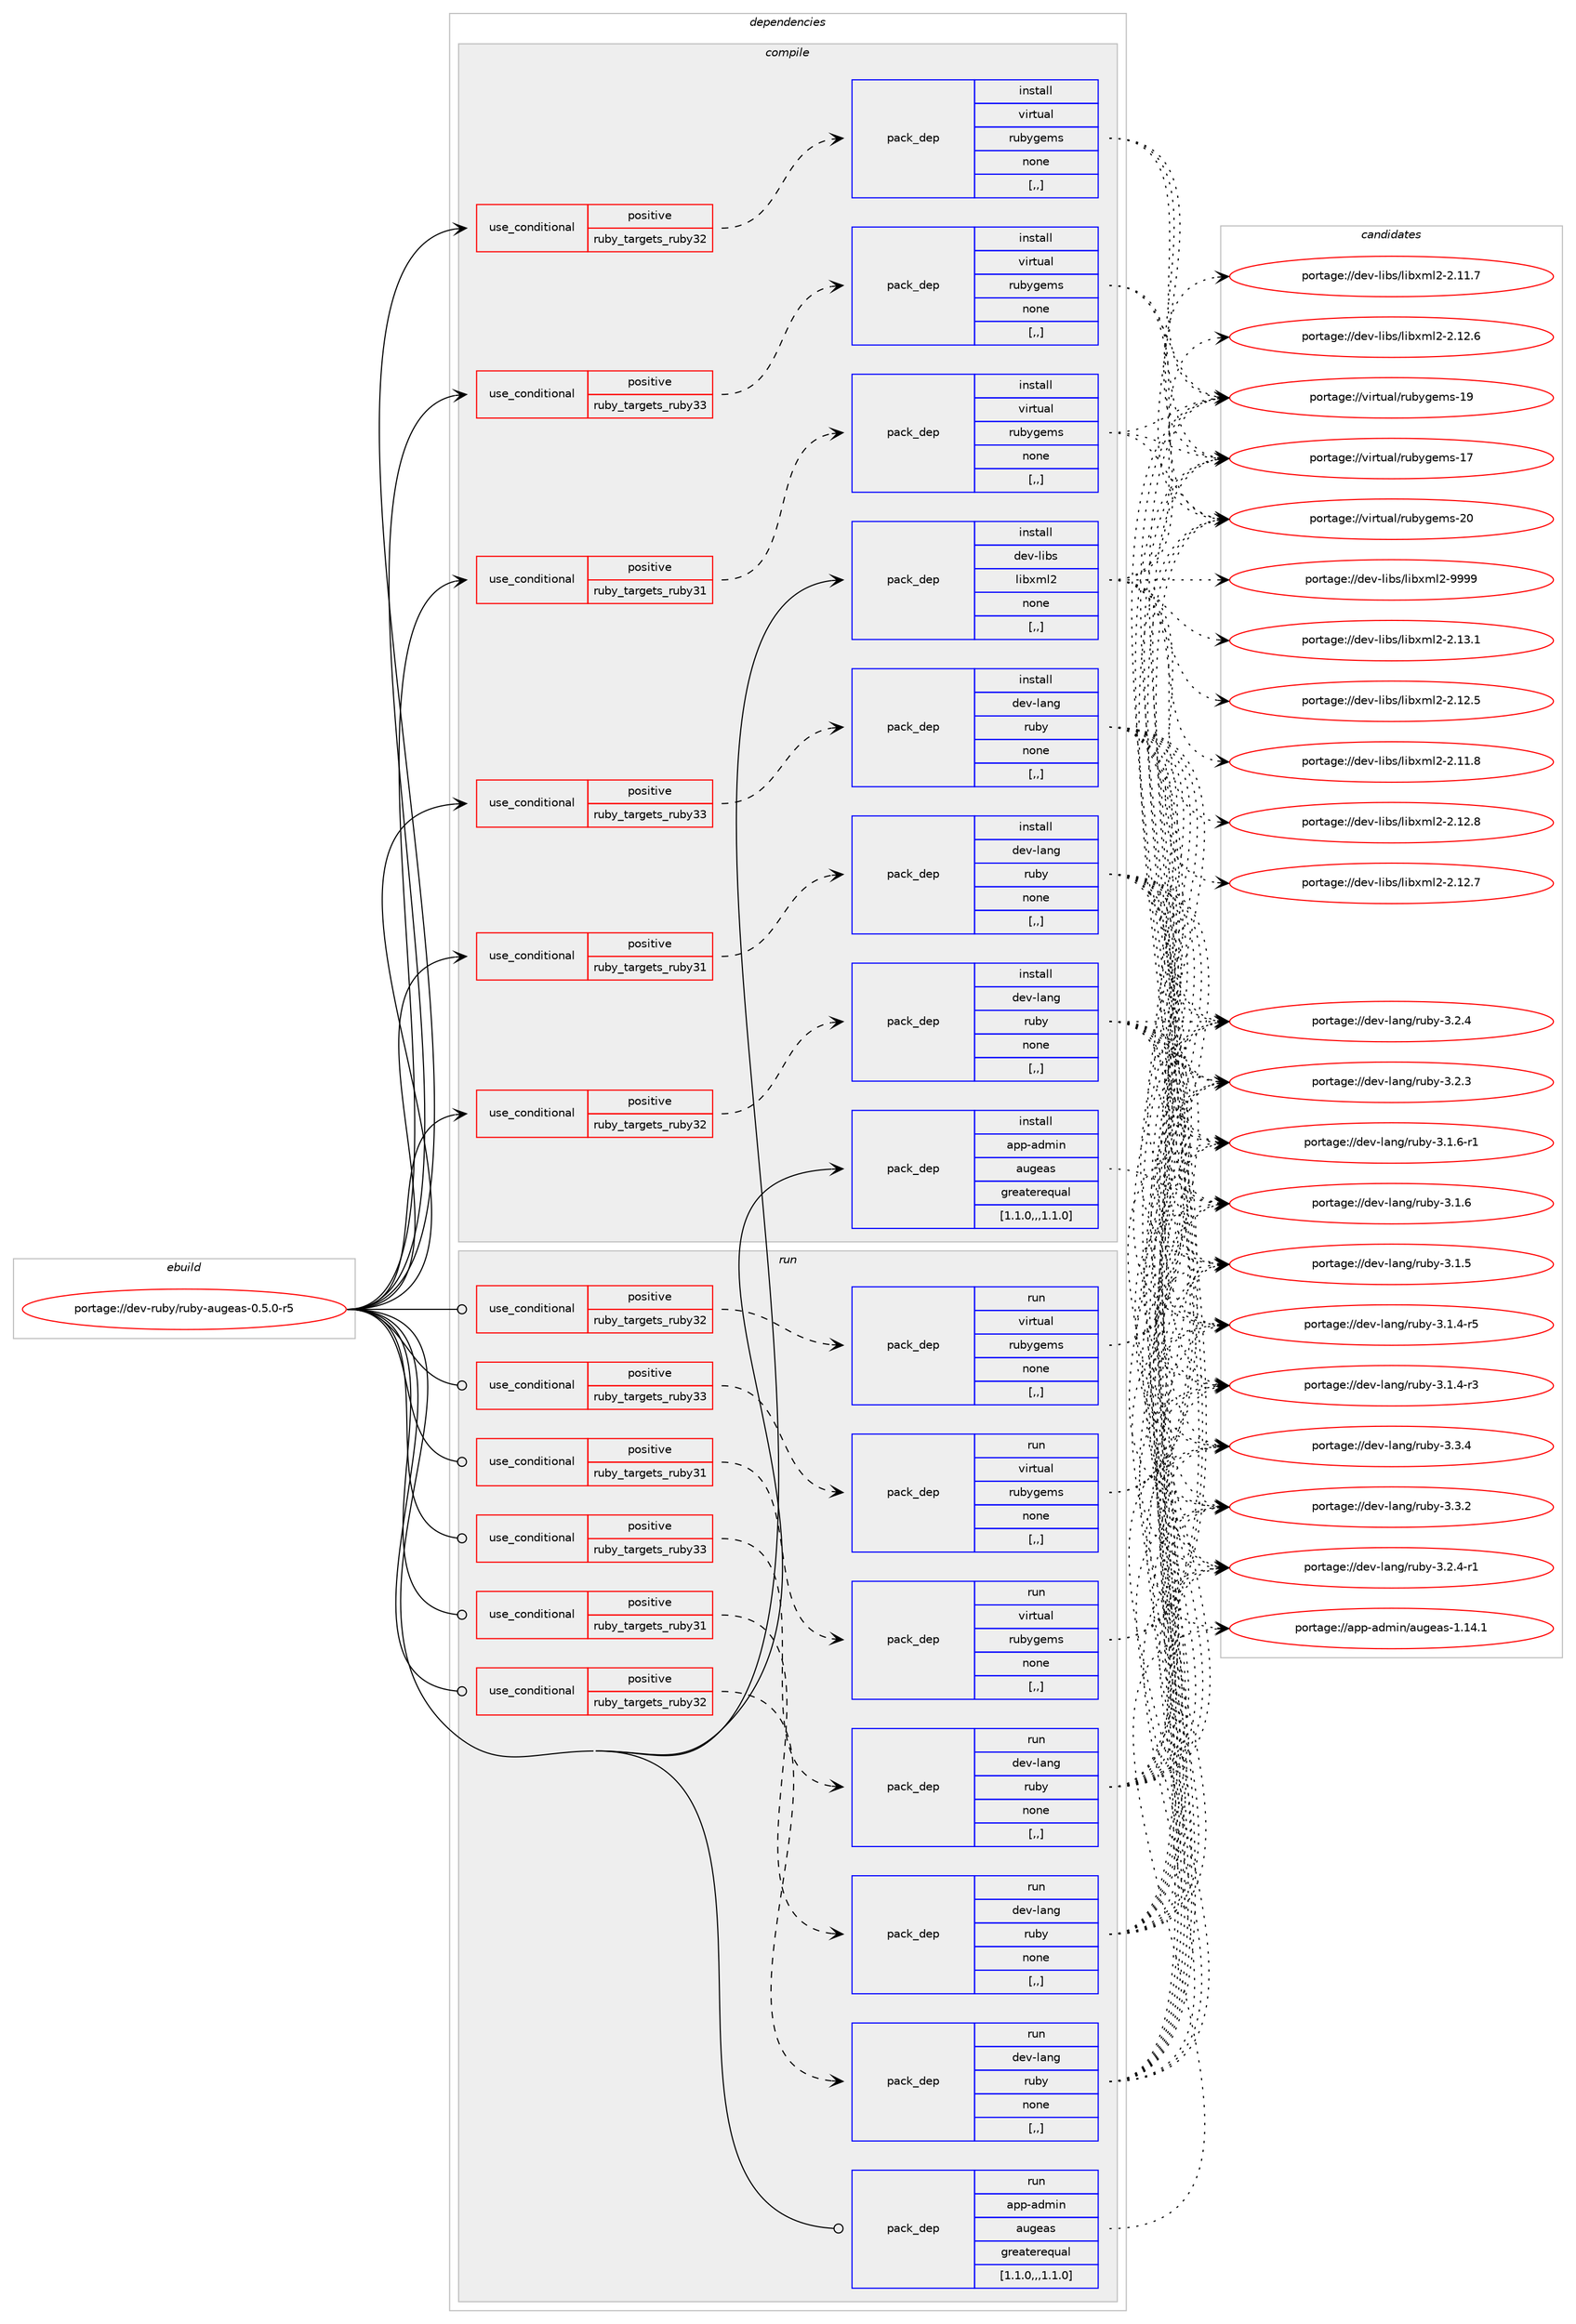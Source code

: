 digraph prolog {

# *************
# Graph options
# *************

newrank=true;
concentrate=true;
compound=true;
graph [rankdir=LR,fontname=Helvetica,fontsize=10,ranksep=1.5];#, ranksep=2.5, nodesep=0.2];
edge  [arrowhead=vee];
node  [fontname=Helvetica,fontsize=10];

# **********
# The ebuild
# **********

subgraph cluster_leftcol {
color=gray;
rank=same;
label=<<i>ebuild</i>>;
id [label="portage://dev-ruby/ruby-augeas-0.5.0-r5", color=red, width=4, href="../dev-ruby/ruby-augeas-0.5.0-r5.svg"];
}

# ****************
# The dependencies
# ****************

subgraph cluster_midcol {
color=gray;
label=<<i>dependencies</i>>;
subgraph cluster_compile {
fillcolor="#eeeeee";
style=filled;
label=<<i>compile</i>>;
subgraph cond55025 {
dependency199705 [label=<<TABLE BORDER="0" CELLBORDER="1" CELLSPACING="0" CELLPADDING="4"><TR><TD ROWSPAN="3" CELLPADDING="10">use_conditional</TD></TR><TR><TD>positive</TD></TR><TR><TD>ruby_targets_ruby31</TD></TR></TABLE>>, shape=none, color=red];
subgraph pack143291 {
dependency199706 [label=<<TABLE BORDER="0" CELLBORDER="1" CELLSPACING="0" CELLPADDING="4" WIDTH="220"><TR><TD ROWSPAN="6" CELLPADDING="30">pack_dep</TD></TR><TR><TD WIDTH="110">install</TD></TR><TR><TD>dev-lang</TD></TR><TR><TD>ruby</TD></TR><TR><TD>none</TD></TR><TR><TD>[,,]</TD></TR></TABLE>>, shape=none, color=blue];
}
dependency199705:e -> dependency199706:w [weight=20,style="dashed",arrowhead="vee"];
}
id:e -> dependency199705:w [weight=20,style="solid",arrowhead="vee"];
subgraph cond55026 {
dependency199707 [label=<<TABLE BORDER="0" CELLBORDER="1" CELLSPACING="0" CELLPADDING="4"><TR><TD ROWSPAN="3" CELLPADDING="10">use_conditional</TD></TR><TR><TD>positive</TD></TR><TR><TD>ruby_targets_ruby31</TD></TR></TABLE>>, shape=none, color=red];
subgraph pack143292 {
dependency199708 [label=<<TABLE BORDER="0" CELLBORDER="1" CELLSPACING="0" CELLPADDING="4" WIDTH="220"><TR><TD ROWSPAN="6" CELLPADDING="30">pack_dep</TD></TR><TR><TD WIDTH="110">install</TD></TR><TR><TD>virtual</TD></TR><TR><TD>rubygems</TD></TR><TR><TD>none</TD></TR><TR><TD>[,,]</TD></TR></TABLE>>, shape=none, color=blue];
}
dependency199707:e -> dependency199708:w [weight=20,style="dashed",arrowhead="vee"];
}
id:e -> dependency199707:w [weight=20,style="solid",arrowhead="vee"];
subgraph cond55027 {
dependency199709 [label=<<TABLE BORDER="0" CELLBORDER="1" CELLSPACING="0" CELLPADDING="4"><TR><TD ROWSPAN="3" CELLPADDING="10">use_conditional</TD></TR><TR><TD>positive</TD></TR><TR><TD>ruby_targets_ruby32</TD></TR></TABLE>>, shape=none, color=red];
subgraph pack143293 {
dependency199710 [label=<<TABLE BORDER="0" CELLBORDER="1" CELLSPACING="0" CELLPADDING="4" WIDTH="220"><TR><TD ROWSPAN="6" CELLPADDING="30">pack_dep</TD></TR><TR><TD WIDTH="110">install</TD></TR><TR><TD>dev-lang</TD></TR><TR><TD>ruby</TD></TR><TR><TD>none</TD></TR><TR><TD>[,,]</TD></TR></TABLE>>, shape=none, color=blue];
}
dependency199709:e -> dependency199710:w [weight=20,style="dashed",arrowhead="vee"];
}
id:e -> dependency199709:w [weight=20,style="solid",arrowhead="vee"];
subgraph cond55028 {
dependency199711 [label=<<TABLE BORDER="0" CELLBORDER="1" CELLSPACING="0" CELLPADDING="4"><TR><TD ROWSPAN="3" CELLPADDING="10">use_conditional</TD></TR><TR><TD>positive</TD></TR><TR><TD>ruby_targets_ruby32</TD></TR></TABLE>>, shape=none, color=red];
subgraph pack143294 {
dependency199712 [label=<<TABLE BORDER="0" CELLBORDER="1" CELLSPACING="0" CELLPADDING="4" WIDTH="220"><TR><TD ROWSPAN="6" CELLPADDING="30">pack_dep</TD></TR><TR><TD WIDTH="110">install</TD></TR><TR><TD>virtual</TD></TR><TR><TD>rubygems</TD></TR><TR><TD>none</TD></TR><TR><TD>[,,]</TD></TR></TABLE>>, shape=none, color=blue];
}
dependency199711:e -> dependency199712:w [weight=20,style="dashed",arrowhead="vee"];
}
id:e -> dependency199711:w [weight=20,style="solid",arrowhead="vee"];
subgraph cond55029 {
dependency199713 [label=<<TABLE BORDER="0" CELLBORDER="1" CELLSPACING="0" CELLPADDING="4"><TR><TD ROWSPAN="3" CELLPADDING="10">use_conditional</TD></TR><TR><TD>positive</TD></TR><TR><TD>ruby_targets_ruby33</TD></TR></TABLE>>, shape=none, color=red];
subgraph pack143295 {
dependency199714 [label=<<TABLE BORDER="0" CELLBORDER="1" CELLSPACING="0" CELLPADDING="4" WIDTH="220"><TR><TD ROWSPAN="6" CELLPADDING="30">pack_dep</TD></TR><TR><TD WIDTH="110">install</TD></TR><TR><TD>dev-lang</TD></TR><TR><TD>ruby</TD></TR><TR><TD>none</TD></TR><TR><TD>[,,]</TD></TR></TABLE>>, shape=none, color=blue];
}
dependency199713:e -> dependency199714:w [weight=20,style="dashed",arrowhead="vee"];
}
id:e -> dependency199713:w [weight=20,style="solid",arrowhead="vee"];
subgraph cond55030 {
dependency199715 [label=<<TABLE BORDER="0" CELLBORDER="1" CELLSPACING="0" CELLPADDING="4"><TR><TD ROWSPAN="3" CELLPADDING="10">use_conditional</TD></TR><TR><TD>positive</TD></TR><TR><TD>ruby_targets_ruby33</TD></TR></TABLE>>, shape=none, color=red];
subgraph pack143296 {
dependency199716 [label=<<TABLE BORDER="0" CELLBORDER="1" CELLSPACING="0" CELLPADDING="4" WIDTH="220"><TR><TD ROWSPAN="6" CELLPADDING="30">pack_dep</TD></TR><TR><TD WIDTH="110">install</TD></TR><TR><TD>virtual</TD></TR><TR><TD>rubygems</TD></TR><TR><TD>none</TD></TR><TR><TD>[,,]</TD></TR></TABLE>>, shape=none, color=blue];
}
dependency199715:e -> dependency199716:w [weight=20,style="dashed",arrowhead="vee"];
}
id:e -> dependency199715:w [weight=20,style="solid",arrowhead="vee"];
subgraph pack143297 {
dependency199717 [label=<<TABLE BORDER="0" CELLBORDER="1" CELLSPACING="0" CELLPADDING="4" WIDTH="220"><TR><TD ROWSPAN="6" CELLPADDING="30">pack_dep</TD></TR><TR><TD WIDTH="110">install</TD></TR><TR><TD>app-admin</TD></TR><TR><TD>augeas</TD></TR><TR><TD>greaterequal</TD></TR><TR><TD>[1.1.0,,,1.1.0]</TD></TR></TABLE>>, shape=none, color=blue];
}
id:e -> dependency199717:w [weight=20,style="solid",arrowhead="vee"];
subgraph pack143298 {
dependency199718 [label=<<TABLE BORDER="0" CELLBORDER="1" CELLSPACING="0" CELLPADDING="4" WIDTH="220"><TR><TD ROWSPAN="6" CELLPADDING="30">pack_dep</TD></TR><TR><TD WIDTH="110">install</TD></TR><TR><TD>dev-libs</TD></TR><TR><TD>libxml2</TD></TR><TR><TD>none</TD></TR><TR><TD>[,,]</TD></TR></TABLE>>, shape=none, color=blue];
}
id:e -> dependency199718:w [weight=20,style="solid",arrowhead="vee"];
}
subgraph cluster_compileandrun {
fillcolor="#eeeeee";
style=filled;
label=<<i>compile and run</i>>;
}
subgraph cluster_run {
fillcolor="#eeeeee";
style=filled;
label=<<i>run</i>>;
subgraph cond55031 {
dependency199719 [label=<<TABLE BORDER="0" CELLBORDER="1" CELLSPACING="0" CELLPADDING="4"><TR><TD ROWSPAN="3" CELLPADDING="10">use_conditional</TD></TR><TR><TD>positive</TD></TR><TR><TD>ruby_targets_ruby31</TD></TR></TABLE>>, shape=none, color=red];
subgraph pack143299 {
dependency199720 [label=<<TABLE BORDER="0" CELLBORDER="1" CELLSPACING="0" CELLPADDING="4" WIDTH="220"><TR><TD ROWSPAN="6" CELLPADDING="30">pack_dep</TD></TR><TR><TD WIDTH="110">run</TD></TR><TR><TD>dev-lang</TD></TR><TR><TD>ruby</TD></TR><TR><TD>none</TD></TR><TR><TD>[,,]</TD></TR></TABLE>>, shape=none, color=blue];
}
dependency199719:e -> dependency199720:w [weight=20,style="dashed",arrowhead="vee"];
}
id:e -> dependency199719:w [weight=20,style="solid",arrowhead="odot"];
subgraph cond55032 {
dependency199721 [label=<<TABLE BORDER="0" CELLBORDER="1" CELLSPACING="0" CELLPADDING="4"><TR><TD ROWSPAN="3" CELLPADDING="10">use_conditional</TD></TR><TR><TD>positive</TD></TR><TR><TD>ruby_targets_ruby31</TD></TR></TABLE>>, shape=none, color=red];
subgraph pack143300 {
dependency199722 [label=<<TABLE BORDER="0" CELLBORDER="1" CELLSPACING="0" CELLPADDING="4" WIDTH="220"><TR><TD ROWSPAN="6" CELLPADDING="30">pack_dep</TD></TR><TR><TD WIDTH="110">run</TD></TR><TR><TD>virtual</TD></TR><TR><TD>rubygems</TD></TR><TR><TD>none</TD></TR><TR><TD>[,,]</TD></TR></TABLE>>, shape=none, color=blue];
}
dependency199721:e -> dependency199722:w [weight=20,style="dashed",arrowhead="vee"];
}
id:e -> dependency199721:w [weight=20,style="solid",arrowhead="odot"];
subgraph cond55033 {
dependency199723 [label=<<TABLE BORDER="0" CELLBORDER="1" CELLSPACING="0" CELLPADDING="4"><TR><TD ROWSPAN="3" CELLPADDING="10">use_conditional</TD></TR><TR><TD>positive</TD></TR><TR><TD>ruby_targets_ruby32</TD></TR></TABLE>>, shape=none, color=red];
subgraph pack143301 {
dependency199724 [label=<<TABLE BORDER="0" CELLBORDER="1" CELLSPACING="0" CELLPADDING="4" WIDTH="220"><TR><TD ROWSPAN="6" CELLPADDING="30">pack_dep</TD></TR><TR><TD WIDTH="110">run</TD></TR><TR><TD>dev-lang</TD></TR><TR><TD>ruby</TD></TR><TR><TD>none</TD></TR><TR><TD>[,,]</TD></TR></TABLE>>, shape=none, color=blue];
}
dependency199723:e -> dependency199724:w [weight=20,style="dashed",arrowhead="vee"];
}
id:e -> dependency199723:w [weight=20,style="solid",arrowhead="odot"];
subgraph cond55034 {
dependency199725 [label=<<TABLE BORDER="0" CELLBORDER="1" CELLSPACING="0" CELLPADDING="4"><TR><TD ROWSPAN="3" CELLPADDING="10">use_conditional</TD></TR><TR><TD>positive</TD></TR><TR><TD>ruby_targets_ruby32</TD></TR></TABLE>>, shape=none, color=red];
subgraph pack143302 {
dependency199726 [label=<<TABLE BORDER="0" CELLBORDER="1" CELLSPACING="0" CELLPADDING="4" WIDTH="220"><TR><TD ROWSPAN="6" CELLPADDING="30">pack_dep</TD></TR><TR><TD WIDTH="110">run</TD></TR><TR><TD>virtual</TD></TR><TR><TD>rubygems</TD></TR><TR><TD>none</TD></TR><TR><TD>[,,]</TD></TR></TABLE>>, shape=none, color=blue];
}
dependency199725:e -> dependency199726:w [weight=20,style="dashed",arrowhead="vee"];
}
id:e -> dependency199725:w [weight=20,style="solid",arrowhead="odot"];
subgraph cond55035 {
dependency199727 [label=<<TABLE BORDER="0" CELLBORDER="1" CELLSPACING="0" CELLPADDING="4"><TR><TD ROWSPAN="3" CELLPADDING="10">use_conditional</TD></TR><TR><TD>positive</TD></TR><TR><TD>ruby_targets_ruby33</TD></TR></TABLE>>, shape=none, color=red];
subgraph pack143303 {
dependency199728 [label=<<TABLE BORDER="0" CELLBORDER="1" CELLSPACING="0" CELLPADDING="4" WIDTH="220"><TR><TD ROWSPAN="6" CELLPADDING="30">pack_dep</TD></TR><TR><TD WIDTH="110">run</TD></TR><TR><TD>dev-lang</TD></TR><TR><TD>ruby</TD></TR><TR><TD>none</TD></TR><TR><TD>[,,]</TD></TR></TABLE>>, shape=none, color=blue];
}
dependency199727:e -> dependency199728:w [weight=20,style="dashed",arrowhead="vee"];
}
id:e -> dependency199727:w [weight=20,style="solid",arrowhead="odot"];
subgraph cond55036 {
dependency199729 [label=<<TABLE BORDER="0" CELLBORDER="1" CELLSPACING="0" CELLPADDING="4"><TR><TD ROWSPAN="3" CELLPADDING="10">use_conditional</TD></TR><TR><TD>positive</TD></TR><TR><TD>ruby_targets_ruby33</TD></TR></TABLE>>, shape=none, color=red];
subgraph pack143304 {
dependency199730 [label=<<TABLE BORDER="0" CELLBORDER="1" CELLSPACING="0" CELLPADDING="4" WIDTH="220"><TR><TD ROWSPAN="6" CELLPADDING="30">pack_dep</TD></TR><TR><TD WIDTH="110">run</TD></TR><TR><TD>virtual</TD></TR><TR><TD>rubygems</TD></TR><TR><TD>none</TD></TR><TR><TD>[,,]</TD></TR></TABLE>>, shape=none, color=blue];
}
dependency199729:e -> dependency199730:w [weight=20,style="dashed",arrowhead="vee"];
}
id:e -> dependency199729:w [weight=20,style="solid",arrowhead="odot"];
subgraph pack143305 {
dependency199731 [label=<<TABLE BORDER="0" CELLBORDER="1" CELLSPACING="0" CELLPADDING="4" WIDTH="220"><TR><TD ROWSPAN="6" CELLPADDING="30">pack_dep</TD></TR><TR><TD WIDTH="110">run</TD></TR><TR><TD>app-admin</TD></TR><TR><TD>augeas</TD></TR><TR><TD>greaterequal</TD></TR><TR><TD>[1.1.0,,,1.1.0]</TD></TR></TABLE>>, shape=none, color=blue];
}
id:e -> dependency199731:w [weight=20,style="solid",arrowhead="odot"];
}
}

# **************
# The candidates
# **************

subgraph cluster_choices {
rank=same;
color=gray;
label=<<i>candidates</i>>;

subgraph choice143291 {
color=black;
nodesep=1;
choice10010111845108971101034711411798121455146514652 [label="portage://dev-lang/ruby-3.3.4", color=red, width=4,href="../dev-lang/ruby-3.3.4.svg"];
choice10010111845108971101034711411798121455146514650 [label="portage://dev-lang/ruby-3.3.2", color=red, width=4,href="../dev-lang/ruby-3.3.2.svg"];
choice100101118451089711010347114117981214551465046524511449 [label="portage://dev-lang/ruby-3.2.4-r1", color=red, width=4,href="../dev-lang/ruby-3.2.4-r1.svg"];
choice10010111845108971101034711411798121455146504652 [label="portage://dev-lang/ruby-3.2.4", color=red, width=4,href="../dev-lang/ruby-3.2.4.svg"];
choice10010111845108971101034711411798121455146504651 [label="portage://dev-lang/ruby-3.2.3", color=red, width=4,href="../dev-lang/ruby-3.2.3.svg"];
choice100101118451089711010347114117981214551464946544511449 [label="portage://dev-lang/ruby-3.1.6-r1", color=red, width=4,href="../dev-lang/ruby-3.1.6-r1.svg"];
choice10010111845108971101034711411798121455146494654 [label="portage://dev-lang/ruby-3.1.6", color=red, width=4,href="../dev-lang/ruby-3.1.6.svg"];
choice10010111845108971101034711411798121455146494653 [label="portage://dev-lang/ruby-3.1.5", color=red, width=4,href="../dev-lang/ruby-3.1.5.svg"];
choice100101118451089711010347114117981214551464946524511453 [label="portage://dev-lang/ruby-3.1.4-r5", color=red, width=4,href="../dev-lang/ruby-3.1.4-r5.svg"];
choice100101118451089711010347114117981214551464946524511451 [label="portage://dev-lang/ruby-3.1.4-r3", color=red, width=4,href="../dev-lang/ruby-3.1.4-r3.svg"];
dependency199706:e -> choice10010111845108971101034711411798121455146514652:w [style=dotted,weight="100"];
dependency199706:e -> choice10010111845108971101034711411798121455146514650:w [style=dotted,weight="100"];
dependency199706:e -> choice100101118451089711010347114117981214551465046524511449:w [style=dotted,weight="100"];
dependency199706:e -> choice10010111845108971101034711411798121455146504652:w [style=dotted,weight="100"];
dependency199706:e -> choice10010111845108971101034711411798121455146504651:w [style=dotted,weight="100"];
dependency199706:e -> choice100101118451089711010347114117981214551464946544511449:w [style=dotted,weight="100"];
dependency199706:e -> choice10010111845108971101034711411798121455146494654:w [style=dotted,weight="100"];
dependency199706:e -> choice10010111845108971101034711411798121455146494653:w [style=dotted,weight="100"];
dependency199706:e -> choice100101118451089711010347114117981214551464946524511453:w [style=dotted,weight="100"];
dependency199706:e -> choice100101118451089711010347114117981214551464946524511451:w [style=dotted,weight="100"];
}
subgraph choice143292 {
color=black;
nodesep=1;
choice118105114116117971084711411798121103101109115455048 [label="portage://virtual/rubygems-20", color=red, width=4,href="../virtual/rubygems-20.svg"];
choice118105114116117971084711411798121103101109115454957 [label="portage://virtual/rubygems-19", color=red, width=4,href="../virtual/rubygems-19.svg"];
choice118105114116117971084711411798121103101109115454955 [label="portage://virtual/rubygems-17", color=red, width=4,href="../virtual/rubygems-17.svg"];
dependency199708:e -> choice118105114116117971084711411798121103101109115455048:w [style=dotted,weight="100"];
dependency199708:e -> choice118105114116117971084711411798121103101109115454957:w [style=dotted,weight="100"];
dependency199708:e -> choice118105114116117971084711411798121103101109115454955:w [style=dotted,weight="100"];
}
subgraph choice143293 {
color=black;
nodesep=1;
choice10010111845108971101034711411798121455146514652 [label="portage://dev-lang/ruby-3.3.4", color=red, width=4,href="../dev-lang/ruby-3.3.4.svg"];
choice10010111845108971101034711411798121455146514650 [label="portage://dev-lang/ruby-3.3.2", color=red, width=4,href="../dev-lang/ruby-3.3.2.svg"];
choice100101118451089711010347114117981214551465046524511449 [label="portage://dev-lang/ruby-3.2.4-r1", color=red, width=4,href="../dev-lang/ruby-3.2.4-r1.svg"];
choice10010111845108971101034711411798121455146504652 [label="portage://dev-lang/ruby-3.2.4", color=red, width=4,href="../dev-lang/ruby-3.2.4.svg"];
choice10010111845108971101034711411798121455146504651 [label="portage://dev-lang/ruby-3.2.3", color=red, width=4,href="../dev-lang/ruby-3.2.3.svg"];
choice100101118451089711010347114117981214551464946544511449 [label="portage://dev-lang/ruby-3.1.6-r1", color=red, width=4,href="../dev-lang/ruby-3.1.6-r1.svg"];
choice10010111845108971101034711411798121455146494654 [label="portage://dev-lang/ruby-3.1.6", color=red, width=4,href="../dev-lang/ruby-3.1.6.svg"];
choice10010111845108971101034711411798121455146494653 [label="portage://dev-lang/ruby-3.1.5", color=red, width=4,href="../dev-lang/ruby-3.1.5.svg"];
choice100101118451089711010347114117981214551464946524511453 [label="portage://dev-lang/ruby-3.1.4-r5", color=red, width=4,href="../dev-lang/ruby-3.1.4-r5.svg"];
choice100101118451089711010347114117981214551464946524511451 [label="portage://dev-lang/ruby-3.1.4-r3", color=red, width=4,href="../dev-lang/ruby-3.1.4-r3.svg"];
dependency199710:e -> choice10010111845108971101034711411798121455146514652:w [style=dotted,weight="100"];
dependency199710:e -> choice10010111845108971101034711411798121455146514650:w [style=dotted,weight="100"];
dependency199710:e -> choice100101118451089711010347114117981214551465046524511449:w [style=dotted,weight="100"];
dependency199710:e -> choice10010111845108971101034711411798121455146504652:w [style=dotted,weight="100"];
dependency199710:e -> choice10010111845108971101034711411798121455146504651:w [style=dotted,weight="100"];
dependency199710:e -> choice100101118451089711010347114117981214551464946544511449:w [style=dotted,weight="100"];
dependency199710:e -> choice10010111845108971101034711411798121455146494654:w [style=dotted,weight="100"];
dependency199710:e -> choice10010111845108971101034711411798121455146494653:w [style=dotted,weight="100"];
dependency199710:e -> choice100101118451089711010347114117981214551464946524511453:w [style=dotted,weight="100"];
dependency199710:e -> choice100101118451089711010347114117981214551464946524511451:w [style=dotted,weight="100"];
}
subgraph choice143294 {
color=black;
nodesep=1;
choice118105114116117971084711411798121103101109115455048 [label="portage://virtual/rubygems-20", color=red, width=4,href="../virtual/rubygems-20.svg"];
choice118105114116117971084711411798121103101109115454957 [label="portage://virtual/rubygems-19", color=red, width=4,href="../virtual/rubygems-19.svg"];
choice118105114116117971084711411798121103101109115454955 [label="portage://virtual/rubygems-17", color=red, width=4,href="../virtual/rubygems-17.svg"];
dependency199712:e -> choice118105114116117971084711411798121103101109115455048:w [style=dotted,weight="100"];
dependency199712:e -> choice118105114116117971084711411798121103101109115454957:w [style=dotted,weight="100"];
dependency199712:e -> choice118105114116117971084711411798121103101109115454955:w [style=dotted,weight="100"];
}
subgraph choice143295 {
color=black;
nodesep=1;
choice10010111845108971101034711411798121455146514652 [label="portage://dev-lang/ruby-3.3.4", color=red, width=4,href="../dev-lang/ruby-3.3.4.svg"];
choice10010111845108971101034711411798121455146514650 [label="portage://dev-lang/ruby-3.3.2", color=red, width=4,href="../dev-lang/ruby-3.3.2.svg"];
choice100101118451089711010347114117981214551465046524511449 [label="portage://dev-lang/ruby-3.2.4-r1", color=red, width=4,href="../dev-lang/ruby-3.2.4-r1.svg"];
choice10010111845108971101034711411798121455146504652 [label="portage://dev-lang/ruby-3.2.4", color=red, width=4,href="../dev-lang/ruby-3.2.4.svg"];
choice10010111845108971101034711411798121455146504651 [label="portage://dev-lang/ruby-3.2.3", color=red, width=4,href="../dev-lang/ruby-3.2.3.svg"];
choice100101118451089711010347114117981214551464946544511449 [label="portage://dev-lang/ruby-3.1.6-r1", color=red, width=4,href="../dev-lang/ruby-3.1.6-r1.svg"];
choice10010111845108971101034711411798121455146494654 [label="portage://dev-lang/ruby-3.1.6", color=red, width=4,href="../dev-lang/ruby-3.1.6.svg"];
choice10010111845108971101034711411798121455146494653 [label="portage://dev-lang/ruby-3.1.5", color=red, width=4,href="../dev-lang/ruby-3.1.5.svg"];
choice100101118451089711010347114117981214551464946524511453 [label="portage://dev-lang/ruby-3.1.4-r5", color=red, width=4,href="../dev-lang/ruby-3.1.4-r5.svg"];
choice100101118451089711010347114117981214551464946524511451 [label="portage://dev-lang/ruby-3.1.4-r3", color=red, width=4,href="../dev-lang/ruby-3.1.4-r3.svg"];
dependency199714:e -> choice10010111845108971101034711411798121455146514652:w [style=dotted,weight="100"];
dependency199714:e -> choice10010111845108971101034711411798121455146514650:w [style=dotted,weight="100"];
dependency199714:e -> choice100101118451089711010347114117981214551465046524511449:w [style=dotted,weight="100"];
dependency199714:e -> choice10010111845108971101034711411798121455146504652:w [style=dotted,weight="100"];
dependency199714:e -> choice10010111845108971101034711411798121455146504651:w [style=dotted,weight="100"];
dependency199714:e -> choice100101118451089711010347114117981214551464946544511449:w [style=dotted,weight="100"];
dependency199714:e -> choice10010111845108971101034711411798121455146494654:w [style=dotted,weight="100"];
dependency199714:e -> choice10010111845108971101034711411798121455146494653:w [style=dotted,weight="100"];
dependency199714:e -> choice100101118451089711010347114117981214551464946524511453:w [style=dotted,weight="100"];
dependency199714:e -> choice100101118451089711010347114117981214551464946524511451:w [style=dotted,weight="100"];
}
subgraph choice143296 {
color=black;
nodesep=1;
choice118105114116117971084711411798121103101109115455048 [label="portage://virtual/rubygems-20", color=red, width=4,href="../virtual/rubygems-20.svg"];
choice118105114116117971084711411798121103101109115454957 [label="portage://virtual/rubygems-19", color=red, width=4,href="../virtual/rubygems-19.svg"];
choice118105114116117971084711411798121103101109115454955 [label="portage://virtual/rubygems-17", color=red, width=4,href="../virtual/rubygems-17.svg"];
dependency199716:e -> choice118105114116117971084711411798121103101109115455048:w [style=dotted,weight="100"];
dependency199716:e -> choice118105114116117971084711411798121103101109115454957:w [style=dotted,weight="100"];
dependency199716:e -> choice118105114116117971084711411798121103101109115454955:w [style=dotted,weight="100"];
}
subgraph choice143297 {
color=black;
nodesep=1;
choice97112112459710010910511047971171031019711545494649524649 [label="portage://app-admin/augeas-1.14.1", color=red, width=4,href="../app-admin/augeas-1.14.1.svg"];
dependency199717:e -> choice97112112459710010910511047971171031019711545494649524649:w [style=dotted,weight="100"];
}
subgraph choice143298 {
color=black;
nodesep=1;
choice10010111845108105981154710810598120109108504557575757 [label="portage://dev-libs/libxml2-9999", color=red, width=4,href="../dev-libs/libxml2-9999.svg"];
choice100101118451081059811547108105981201091085045504649514649 [label="portage://dev-libs/libxml2-2.13.1", color=red, width=4,href="../dev-libs/libxml2-2.13.1.svg"];
choice100101118451081059811547108105981201091085045504649504656 [label="portage://dev-libs/libxml2-2.12.8", color=red, width=4,href="../dev-libs/libxml2-2.12.8.svg"];
choice100101118451081059811547108105981201091085045504649504655 [label="portage://dev-libs/libxml2-2.12.7", color=red, width=4,href="../dev-libs/libxml2-2.12.7.svg"];
choice100101118451081059811547108105981201091085045504649504654 [label="portage://dev-libs/libxml2-2.12.6", color=red, width=4,href="../dev-libs/libxml2-2.12.6.svg"];
choice100101118451081059811547108105981201091085045504649504653 [label="portage://dev-libs/libxml2-2.12.5", color=red, width=4,href="../dev-libs/libxml2-2.12.5.svg"];
choice100101118451081059811547108105981201091085045504649494656 [label="portage://dev-libs/libxml2-2.11.8", color=red, width=4,href="../dev-libs/libxml2-2.11.8.svg"];
choice100101118451081059811547108105981201091085045504649494655 [label="portage://dev-libs/libxml2-2.11.7", color=red, width=4,href="../dev-libs/libxml2-2.11.7.svg"];
dependency199718:e -> choice10010111845108105981154710810598120109108504557575757:w [style=dotted,weight="100"];
dependency199718:e -> choice100101118451081059811547108105981201091085045504649514649:w [style=dotted,weight="100"];
dependency199718:e -> choice100101118451081059811547108105981201091085045504649504656:w [style=dotted,weight="100"];
dependency199718:e -> choice100101118451081059811547108105981201091085045504649504655:w [style=dotted,weight="100"];
dependency199718:e -> choice100101118451081059811547108105981201091085045504649504654:w [style=dotted,weight="100"];
dependency199718:e -> choice100101118451081059811547108105981201091085045504649504653:w [style=dotted,weight="100"];
dependency199718:e -> choice100101118451081059811547108105981201091085045504649494656:w [style=dotted,weight="100"];
dependency199718:e -> choice100101118451081059811547108105981201091085045504649494655:w [style=dotted,weight="100"];
}
subgraph choice143299 {
color=black;
nodesep=1;
choice10010111845108971101034711411798121455146514652 [label="portage://dev-lang/ruby-3.3.4", color=red, width=4,href="../dev-lang/ruby-3.3.4.svg"];
choice10010111845108971101034711411798121455146514650 [label="portage://dev-lang/ruby-3.3.2", color=red, width=4,href="../dev-lang/ruby-3.3.2.svg"];
choice100101118451089711010347114117981214551465046524511449 [label="portage://dev-lang/ruby-3.2.4-r1", color=red, width=4,href="../dev-lang/ruby-3.2.4-r1.svg"];
choice10010111845108971101034711411798121455146504652 [label="portage://dev-lang/ruby-3.2.4", color=red, width=4,href="../dev-lang/ruby-3.2.4.svg"];
choice10010111845108971101034711411798121455146504651 [label="portage://dev-lang/ruby-3.2.3", color=red, width=4,href="../dev-lang/ruby-3.2.3.svg"];
choice100101118451089711010347114117981214551464946544511449 [label="portage://dev-lang/ruby-3.1.6-r1", color=red, width=4,href="../dev-lang/ruby-3.1.6-r1.svg"];
choice10010111845108971101034711411798121455146494654 [label="portage://dev-lang/ruby-3.1.6", color=red, width=4,href="../dev-lang/ruby-3.1.6.svg"];
choice10010111845108971101034711411798121455146494653 [label="portage://dev-lang/ruby-3.1.5", color=red, width=4,href="../dev-lang/ruby-3.1.5.svg"];
choice100101118451089711010347114117981214551464946524511453 [label="portage://dev-lang/ruby-3.1.4-r5", color=red, width=4,href="../dev-lang/ruby-3.1.4-r5.svg"];
choice100101118451089711010347114117981214551464946524511451 [label="portage://dev-lang/ruby-3.1.4-r3", color=red, width=4,href="../dev-lang/ruby-3.1.4-r3.svg"];
dependency199720:e -> choice10010111845108971101034711411798121455146514652:w [style=dotted,weight="100"];
dependency199720:e -> choice10010111845108971101034711411798121455146514650:w [style=dotted,weight="100"];
dependency199720:e -> choice100101118451089711010347114117981214551465046524511449:w [style=dotted,weight="100"];
dependency199720:e -> choice10010111845108971101034711411798121455146504652:w [style=dotted,weight="100"];
dependency199720:e -> choice10010111845108971101034711411798121455146504651:w [style=dotted,weight="100"];
dependency199720:e -> choice100101118451089711010347114117981214551464946544511449:w [style=dotted,weight="100"];
dependency199720:e -> choice10010111845108971101034711411798121455146494654:w [style=dotted,weight="100"];
dependency199720:e -> choice10010111845108971101034711411798121455146494653:w [style=dotted,weight="100"];
dependency199720:e -> choice100101118451089711010347114117981214551464946524511453:w [style=dotted,weight="100"];
dependency199720:e -> choice100101118451089711010347114117981214551464946524511451:w [style=dotted,weight="100"];
}
subgraph choice143300 {
color=black;
nodesep=1;
choice118105114116117971084711411798121103101109115455048 [label="portage://virtual/rubygems-20", color=red, width=4,href="../virtual/rubygems-20.svg"];
choice118105114116117971084711411798121103101109115454957 [label="portage://virtual/rubygems-19", color=red, width=4,href="../virtual/rubygems-19.svg"];
choice118105114116117971084711411798121103101109115454955 [label="portage://virtual/rubygems-17", color=red, width=4,href="../virtual/rubygems-17.svg"];
dependency199722:e -> choice118105114116117971084711411798121103101109115455048:w [style=dotted,weight="100"];
dependency199722:e -> choice118105114116117971084711411798121103101109115454957:w [style=dotted,weight="100"];
dependency199722:e -> choice118105114116117971084711411798121103101109115454955:w [style=dotted,weight="100"];
}
subgraph choice143301 {
color=black;
nodesep=1;
choice10010111845108971101034711411798121455146514652 [label="portage://dev-lang/ruby-3.3.4", color=red, width=4,href="../dev-lang/ruby-3.3.4.svg"];
choice10010111845108971101034711411798121455146514650 [label="portage://dev-lang/ruby-3.3.2", color=red, width=4,href="../dev-lang/ruby-3.3.2.svg"];
choice100101118451089711010347114117981214551465046524511449 [label="portage://dev-lang/ruby-3.2.4-r1", color=red, width=4,href="../dev-lang/ruby-3.2.4-r1.svg"];
choice10010111845108971101034711411798121455146504652 [label="portage://dev-lang/ruby-3.2.4", color=red, width=4,href="../dev-lang/ruby-3.2.4.svg"];
choice10010111845108971101034711411798121455146504651 [label="portage://dev-lang/ruby-3.2.3", color=red, width=4,href="../dev-lang/ruby-3.2.3.svg"];
choice100101118451089711010347114117981214551464946544511449 [label="portage://dev-lang/ruby-3.1.6-r1", color=red, width=4,href="../dev-lang/ruby-3.1.6-r1.svg"];
choice10010111845108971101034711411798121455146494654 [label="portage://dev-lang/ruby-3.1.6", color=red, width=4,href="../dev-lang/ruby-3.1.6.svg"];
choice10010111845108971101034711411798121455146494653 [label="portage://dev-lang/ruby-3.1.5", color=red, width=4,href="../dev-lang/ruby-3.1.5.svg"];
choice100101118451089711010347114117981214551464946524511453 [label="portage://dev-lang/ruby-3.1.4-r5", color=red, width=4,href="../dev-lang/ruby-3.1.4-r5.svg"];
choice100101118451089711010347114117981214551464946524511451 [label="portage://dev-lang/ruby-3.1.4-r3", color=red, width=4,href="../dev-lang/ruby-3.1.4-r3.svg"];
dependency199724:e -> choice10010111845108971101034711411798121455146514652:w [style=dotted,weight="100"];
dependency199724:e -> choice10010111845108971101034711411798121455146514650:w [style=dotted,weight="100"];
dependency199724:e -> choice100101118451089711010347114117981214551465046524511449:w [style=dotted,weight="100"];
dependency199724:e -> choice10010111845108971101034711411798121455146504652:w [style=dotted,weight="100"];
dependency199724:e -> choice10010111845108971101034711411798121455146504651:w [style=dotted,weight="100"];
dependency199724:e -> choice100101118451089711010347114117981214551464946544511449:w [style=dotted,weight="100"];
dependency199724:e -> choice10010111845108971101034711411798121455146494654:w [style=dotted,weight="100"];
dependency199724:e -> choice10010111845108971101034711411798121455146494653:w [style=dotted,weight="100"];
dependency199724:e -> choice100101118451089711010347114117981214551464946524511453:w [style=dotted,weight="100"];
dependency199724:e -> choice100101118451089711010347114117981214551464946524511451:w [style=dotted,weight="100"];
}
subgraph choice143302 {
color=black;
nodesep=1;
choice118105114116117971084711411798121103101109115455048 [label="portage://virtual/rubygems-20", color=red, width=4,href="../virtual/rubygems-20.svg"];
choice118105114116117971084711411798121103101109115454957 [label="portage://virtual/rubygems-19", color=red, width=4,href="../virtual/rubygems-19.svg"];
choice118105114116117971084711411798121103101109115454955 [label="portage://virtual/rubygems-17", color=red, width=4,href="../virtual/rubygems-17.svg"];
dependency199726:e -> choice118105114116117971084711411798121103101109115455048:w [style=dotted,weight="100"];
dependency199726:e -> choice118105114116117971084711411798121103101109115454957:w [style=dotted,weight="100"];
dependency199726:e -> choice118105114116117971084711411798121103101109115454955:w [style=dotted,weight="100"];
}
subgraph choice143303 {
color=black;
nodesep=1;
choice10010111845108971101034711411798121455146514652 [label="portage://dev-lang/ruby-3.3.4", color=red, width=4,href="../dev-lang/ruby-3.3.4.svg"];
choice10010111845108971101034711411798121455146514650 [label="portage://dev-lang/ruby-3.3.2", color=red, width=4,href="../dev-lang/ruby-3.3.2.svg"];
choice100101118451089711010347114117981214551465046524511449 [label="portage://dev-lang/ruby-3.2.4-r1", color=red, width=4,href="../dev-lang/ruby-3.2.4-r1.svg"];
choice10010111845108971101034711411798121455146504652 [label="portage://dev-lang/ruby-3.2.4", color=red, width=4,href="../dev-lang/ruby-3.2.4.svg"];
choice10010111845108971101034711411798121455146504651 [label="portage://dev-lang/ruby-3.2.3", color=red, width=4,href="../dev-lang/ruby-3.2.3.svg"];
choice100101118451089711010347114117981214551464946544511449 [label="portage://dev-lang/ruby-3.1.6-r1", color=red, width=4,href="../dev-lang/ruby-3.1.6-r1.svg"];
choice10010111845108971101034711411798121455146494654 [label="portage://dev-lang/ruby-3.1.6", color=red, width=4,href="../dev-lang/ruby-3.1.6.svg"];
choice10010111845108971101034711411798121455146494653 [label="portage://dev-lang/ruby-3.1.5", color=red, width=4,href="../dev-lang/ruby-3.1.5.svg"];
choice100101118451089711010347114117981214551464946524511453 [label="portage://dev-lang/ruby-3.1.4-r5", color=red, width=4,href="../dev-lang/ruby-3.1.4-r5.svg"];
choice100101118451089711010347114117981214551464946524511451 [label="portage://dev-lang/ruby-3.1.4-r3", color=red, width=4,href="../dev-lang/ruby-3.1.4-r3.svg"];
dependency199728:e -> choice10010111845108971101034711411798121455146514652:w [style=dotted,weight="100"];
dependency199728:e -> choice10010111845108971101034711411798121455146514650:w [style=dotted,weight="100"];
dependency199728:e -> choice100101118451089711010347114117981214551465046524511449:w [style=dotted,weight="100"];
dependency199728:e -> choice10010111845108971101034711411798121455146504652:w [style=dotted,weight="100"];
dependency199728:e -> choice10010111845108971101034711411798121455146504651:w [style=dotted,weight="100"];
dependency199728:e -> choice100101118451089711010347114117981214551464946544511449:w [style=dotted,weight="100"];
dependency199728:e -> choice10010111845108971101034711411798121455146494654:w [style=dotted,weight="100"];
dependency199728:e -> choice10010111845108971101034711411798121455146494653:w [style=dotted,weight="100"];
dependency199728:e -> choice100101118451089711010347114117981214551464946524511453:w [style=dotted,weight="100"];
dependency199728:e -> choice100101118451089711010347114117981214551464946524511451:w [style=dotted,weight="100"];
}
subgraph choice143304 {
color=black;
nodesep=1;
choice118105114116117971084711411798121103101109115455048 [label="portage://virtual/rubygems-20", color=red, width=4,href="../virtual/rubygems-20.svg"];
choice118105114116117971084711411798121103101109115454957 [label="portage://virtual/rubygems-19", color=red, width=4,href="../virtual/rubygems-19.svg"];
choice118105114116117971084711411798121103101109115454955 [label="portage://virtual/rubygems-17", color=red, width=4,href="../virtual/rubygems-17.svg"];
dependency199730:e -> choice118105114116117971084711411798121103101109115455048:w [style=dotted,weight="100"];
dependency199730:e -> choice118105114116117971084711411798121103101109115454957:w [style=dotted,weight="100"];
dependency199730:e -> choice118105114116117971084711411798121103101109115454955:w [style=dotted,weight="100"];
}
subgraph choice143305 {
color=black;
nodesep=1;
choice97112112459710010910511047971171031019711545494649524649 [label="portage://app-admin/augeas-1.14.1", color=red, width=4,href="../app-admin/augeas-1.14.1.svg"];
dependency199731:e -> choice97112112459710010910511047971171031019711545494649524649:w [style=dotted,weight="100"];
}
}

}
